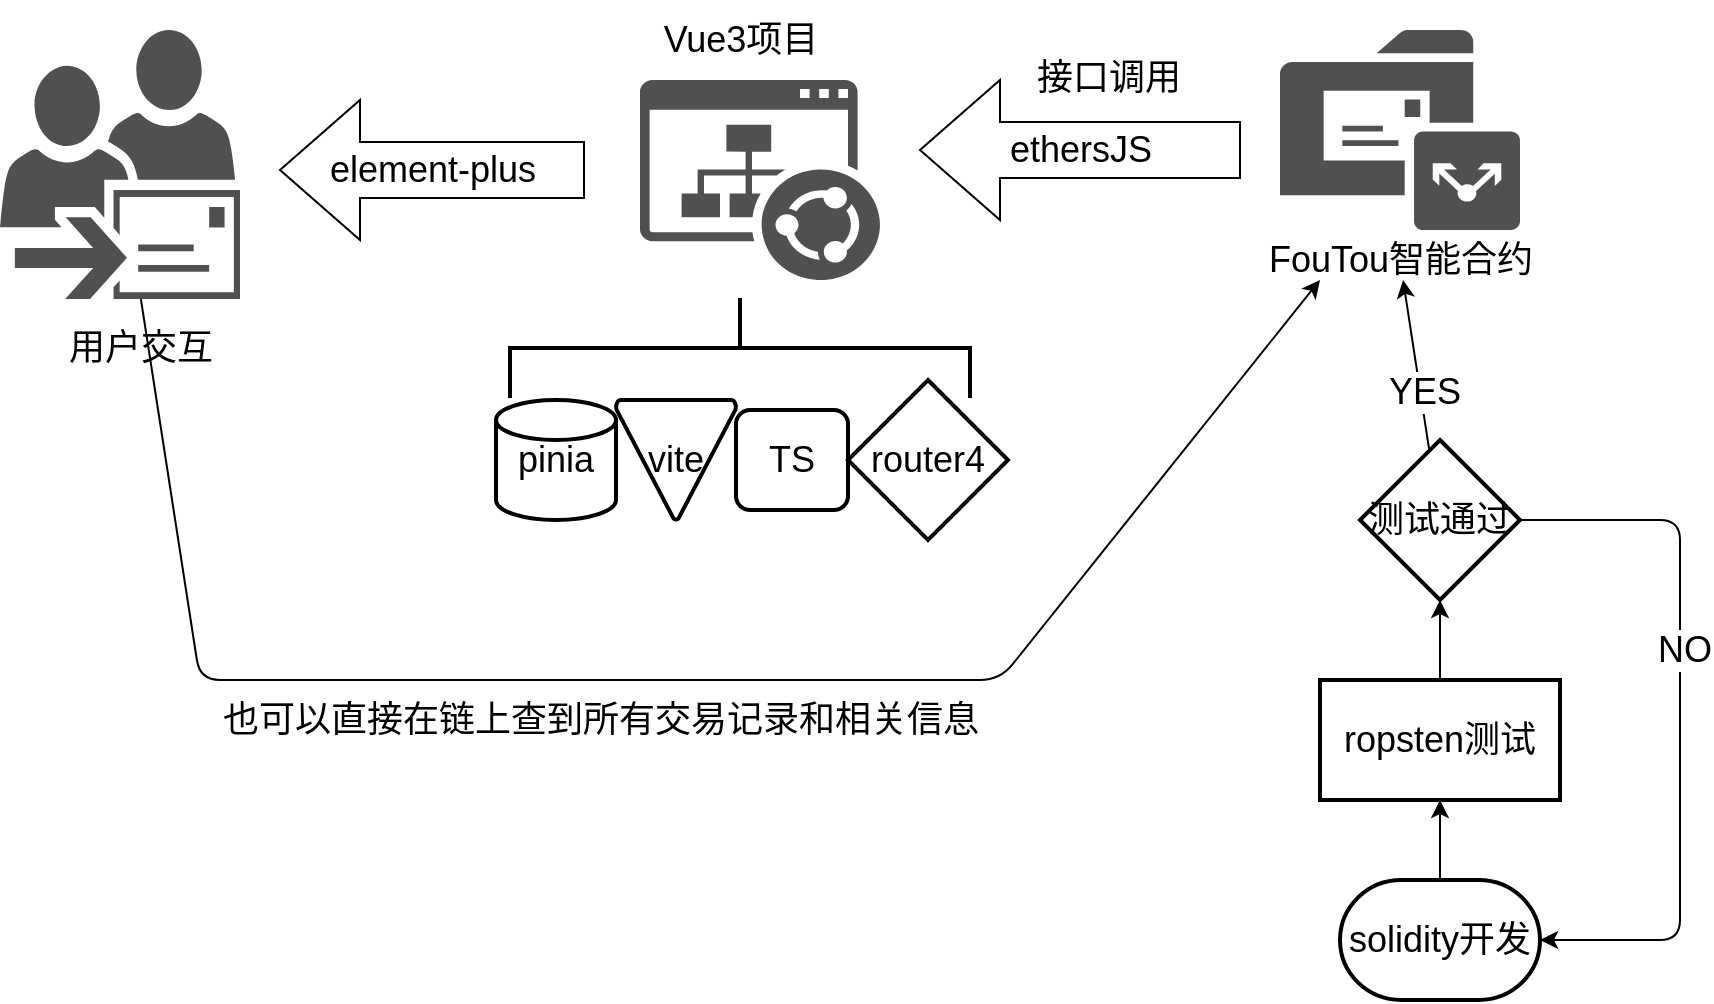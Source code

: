 <mxfile>
    <diagram id="FsGt7rIyN09IKoZpc9gf" name="第 1 页">
        <mxGraphModel dx="990" dy="567" grid="1" gridSize="20" guides="1" tooltips="1" connect="1" arrows="1" fold="1" page="1" pageScale="1" pageWidth="1600" pageHeight="900" math="0" shadow="0">
            <root>
                <mxCell id="0"/>
                <mxCell id="1" parent="0"/>
                <mxCell id="2" value="" style="sketch=0;pointerEvents=1;shadow=0;dashed=0;html=1;strokeColor=none;fillColor=#505050;labelPosition=center;verticalLabelPosition=bottom;verticalAlign=top;outlineConnect=0;align=center;shape=mxgraph.office.sites.site_shared;" vertex="1" parent="1">
                    <mxGeometry x="400" y="260" width="120" height="100" as="geometry"/>
                </mxCell>
                <mxCell id="3" value="" style="sketch=0;pointerEvents=1;shadow=0;dashed=0;html=1;strokeColor=none;fillColor=#505050;labelPosition=center;verticalLabelPosition=bottom;verticalAlign=top;outlineConnect=0;align=center;shape=mxgraph.office.communications.mail_enabled_public_folder;" vertex="1" parent="1">
                    <mxGeometry x="720" y="235" width="120" height="100" as="geometry"/>
                </mxCell>
                <mxCell id="4" value="&lt;font style=&quot;font-size: 18px&quot;&gt;FouTou智能合约&lt;/font&gt;" style="text;html=1;align=center;verticalAlign=middle;resizable=0;points=[];autosize=1;strokeColor=none;fillColor=none;" vertex="1" parent="1">
                    <mxGeometry x="700" y="340" width="160" height="20" as="geometry"/>
                </mxCell>
                <mxCell id="5" value="ethersJS" style="html=1;shadow=0;dashed=0;align=center;verticalAlign=middle;shape=mxgraph.arrows2.arrow;dy=0.6;dx=40;flipH=1;notch=0;fontSize=18;" vertex="1" parent="1">
                    <mxGeometry x="540" y="260" width="160" height="70" as="geometry"/>
                </mxCell>
                <mxCell id="9" value="" style="edgeStyle=none;html=1;fontSize=18;" edge="1" parent="1" source="7" target="8">
                    <mxGeometry relative="1" as="geometry"/>
                </mxCell>
                <mxCell id="7" value="solidity开发" style="strokeWidth=2;html=1;shape=mxgraph.flowchart.terminator;whiteSpace=wrap;fontSize=18;" vertex="1" parent="1">
                    <mxGeometry x="750" y="660" width="100" height="60" as="geometry"/>
                </mxCell>
                <mxCell id="11" value="" style="edgeStyle=none;html=1;fontSize=18;" edge="1" parent="1" source="8" target="10">
                    <mxGeometry relative="1" as="geometry"/>
                </mxCell>
                <mxCell id="8" value="ropsten测试" style="whiteSpace=wrap;html=1;fontSize=18;strokeWidth=2;" vertex="1" parent="1">
                    <mxGeometry x="740" y="560" width="120" height="60" as="geometry"/>
                </mxCell>
                <mxCell id="12" style="edgeStyle=none;html=1;fontSize=18;entryX=1;entryY=0.5;entryDx=0;entryDy=0;entryPerimeter=0;" edge="1" parent="1" source="10" target="7">
                    <mxGeometry relative="1" as="geometry">
                        <mxPoint x="920" y="834.8" as="targetPoint"/>
                        <Array as="points">
                            <mxPoint x="920" y="480"/>
                            <mxPoint x="920" y="690"/>
                        </Array>
                    </mxGeometry>
                </mxCell>
                <mxCell id="13" value="NO" style="edgeLabel;html=1;align=center;verticalAlign=middle;resizable=0;points=[];fontSize=18;" vertex="1" connectable="0" parent="12">
                    <mxGeometry x="-0.194" y="2" relative="1" as="geometry">
                        <mxPoint as="offset"/>
                    </mxGeometry>
                </mxCell>
                <mxCell id="14" style="edgeStyle=none;html=1;fontSize=18;" edge="1" parent="1" source="10" target="4">
                    <mxGeometry relative="1" as="geometry"/>
                </mxCell>
                <mxCell id="15" value="YES" style="edgeLabel;html=1;align=center;verticalAlign=middle;resizable=0;points=[];fontSize=18;" vertex="1" connectable="0" parent="14">
                    <mxGeometry x="-0.305" y="-2" relative="1" as="geometry">
                        <mxPoint as="offset"/>
                    </mxGeometry>
                </mxCell>
                <mxCell id="10" value="测试通过" style="rhombus;whiteSpace=wrap;html=1;fontSize=18;strokeWidth=2;" vertex="1" parent="1">
                    <mxGeometry x="760" y="440" width="80" height="80" as="geometry"/>
                </mxCell>
                <mxCell id="16" value="接口调用" style="text;html=1;align=center;verticalAlign=middle;resizable=0;points=[];autosize=1;strokeColor=none;fillColor=none;fontSize=18;" vertex="1" parent="1">
                    <mxGeometry x="584" y="239" width="100" height="40" as="geometry"/>
                </mxCell>
                <mxCell id="17" value="Vue3项目" style="text;html=1;align=center;verticalAlign=middle;resizable=0;points=[];autosize=1;strokeColor=none;fillColor=none;fontSize=18;" vertex="1" parent="1">
                    <mxGeometry x="400" y="220" width="100" height="40" as="geometry"/>
                </mxCell>
                <mxCell id="18" value="" style="strokeWidth=2;html=1;shape=mxgraph.flowchart.annotation_2;align=left;labelPosition=right;pointerEvents=1;fontSize=18;rotation=90;" vertex="1" parent="1">
                    <mxGeometry x="425" y="279" width="50" height="230" as="geometry"/>
                </mxCell>
                <mxCell id="19" value="pinia" style="strokeWidth=2;html=1;shape=mxgraph.flowchart.database;whiteSpace=wrap;fontSize=18;" vertex="1" parent="1">
                    <mxGeometry x="328" y="420" width="60" height="60" as="geometry"/>
                </mxCell>
                <mxCell id="20" value="vite" style="strokeWidth=2;html=1;shape=mxgraph.flowchart.merge_or_storage;whiteSpace=wrap;fontSize=18;" vertex="1" parent="1">
                    <mxGeometry x="388" y="420" width="60" height="60" as="geometry"/>
                </mxCell>
                <mxCell id="21" value="TS" style="rounded=1;whiteSpace=wrap;html=1;absoluteArcSize=1;arcSize=14;strokeWidth=2;fontSize=18;" vertex="1" parent="1">
                    <mxGeometry x="448" y="425" width="56" height="50" as="geometry"/>
                </mxCell>
                <mxCell id="22" value="router4" style="strokeWidth=2;html=1;shape=mxgraph.flowchart.decision;whiteSpace=wrap;fontSize=18;" vertex="1" parent="1">
                    <mxGeometry x="504" y="410" width="80" height="80" as="geometry"/>
                </mxCell>
                <mxCell id="23" value="element-plus" style="html=1;shadow=0;dashed=0;align=center;verticalAlign=middle;shape=mxgraph.arrows2.arrow;dy=0.6;dx=40;flipH=1;notch=0;fontSize=18;" vertex="1" parent="1">
                    <mxGeometry x="220" y="270" width="152" height="70" as="geometry"/>
                </mxCell>
                <mxCell id="30" style="edgeStyle=none;html=1;fontSize=18;entryX=0.25;entryY=1;entryDx=0;entryDy=0;entryPerimeter=0;" edge="1" parent="1" source="26" target="4">
                    <mxGeometry relative="1" as="geometry">
                        <mxPoint x="700" y="500" as="targetPoint"/>
                        <Array as="points">
                            <mxPoint x="180" y="560"/>
                            <mxPoint x="580" y="560"/>
                        </Array>
                    </mxGeometry>
                </mxCell>
                <mxCell id="26" value="" style="sketch=0;pointerEvents=1;shadow=0;dashed=0;html=1;strokeColor=none;fillColor=#505050;labelPosition=center;verticalLabelPosition=bottom;verticalAlign=top;outlineConnect=0;align=center;shape=mxgraph.office.communications.dynamic_distribution_group;fontSize=18;" vertex="1" parent="1">
                    <mxGeometry x="80" y="235" width="120" height="134.5" as="geometry"/>
                </mxCell>
                <mxCell id="27" value="用户交互" style="text;html=1;align=center;verticalAlign=middle;resizable=0;points=[];autosize=1;strokeColor=none;fillColor=none;fontSize=18;" vertex="1" parent="1">
                    <mxGeometry x="100" y="374" width="100" height="40" as="geometry"/>
                </mxCell>
                <mxCell id="31" value="也可以直接在链上查到所有交易记录和相关信息" style="text;html=1;align=center;verticalAlign=middle;resizable=0;points=[];autosize=1;strokeColor=none;fillColor=none;fontSize=18;" vertex="1" parent="1">
                    <mxGeometry x="180" y="560" width="400" height="40" as="geometry"/>
                </mxCell>
            </root>
        </mxGraphModel>
    </diagram>
</mxfile>